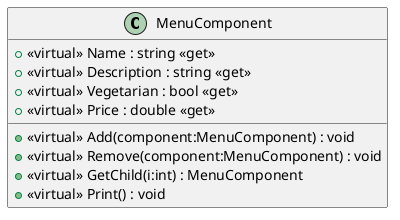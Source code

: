 @startuml
class MenuComponent {
    + <<virtual>> Add(component:MenuComponent) : void
    + <<virtual>> Remove(component:MenuComponent) : void
    + <<virtual>> GetChild(i:int) : MenuComponent
    + <<virtual>> Name : string <<get>>
    + <<virtual>> Description : string <<get>>
    + <<virtual>> Vegetarian : bool <<get>>
    + <<virtual>> Price : double <<get>>
    + <<virtual>> Print() : void
}
@enduml
